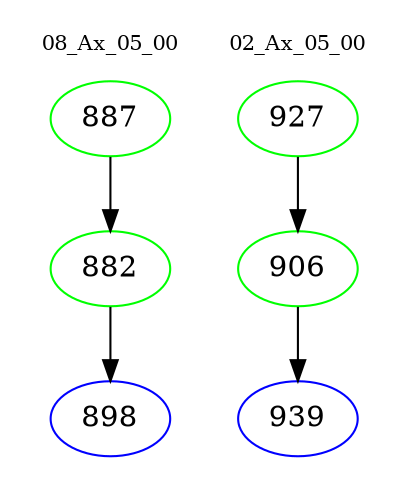 digraph{
subgraph cluster_0 {
color = white
label = "08_Ax_05_00";
fontsize=10;
T0_887 [label="887", color="green"]
T0_887 -> T0_882 [color="black"]
T0_882 [label="882", color="green"]
T0_882 -> T0_898 [color="black"]
T0_898 [label="898", color="blue"]
}
subgraph cluster_1 {
color = white
label = "02_Ax_05_00";
fontsize=10;
T1_927 [label="927", color="green"]
T1_927 -> T1_906 [color="black"]
T1_906 [label="906", color="green"]
T1_906 -> T1_939 [color="black"]
T1_939 [label="939", color="blue"]
}
}
